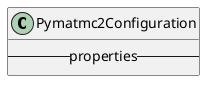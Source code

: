 @startuml class_pymatmc2.Pymatmc2Configuration
class Pymatmc2Configuration{
    -- properties --
}
@enduml